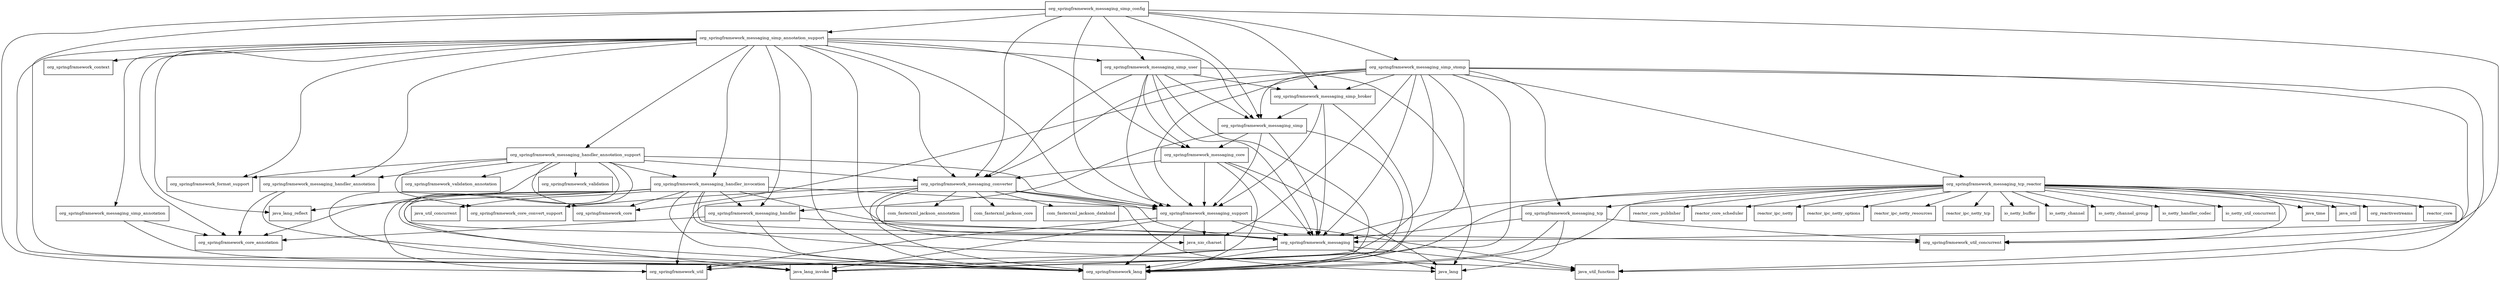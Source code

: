 digraph spring_messaging_5_0_2_RELEASE_package_dependencies {
  node [shape = box, fontsize=10.0];
  org_springframework_messaging -> java_lang;
  org_springframework_messaging -> java_lang_invoke;
  org_springframework_messaging -> java_util_function;
  org_springframework_messaging -> org_springframework_lang;
  org_springframework_messaging -> org_springframework_util;
  org_springframework_messaging_converter -> com_fasterxml_jackson_annotation;
  org_springframework_messaging_converter -> com_fasterxml_jackson_core;
  org_springframework_messaging_converter -> com_fasterxml_jackson_databind;
  org_springframework_messaging_converter -> java_lang;
  org_springframework_messaging_converter -> java_nio_charset;
  org_springframework_messaging_converter -> org_springframework_core_convert_support;
  org_springframework_messaging_converter -> org_springframework_lang;
  org_springframework_messaging_converter -> org_springframework_messaging;
  org_springframework_messaging_converter -> org_springframework_messaging_support;
  org_springframework_messaging_converter -> org_springframework_util;
  org_springframework_messaging_core -> java_lang;
  org_springframework_messaging_core -> org_springframework_lang;
  org_springframework_messaging_core -> org_springframework_messaging;
  org_springframework_messaging_core -> org_springframework_messaging_converter;
  org_springframework_messaging_core -> org_springframework_messaging_support;
  org_springframework_messaging_handler -> org_springframework_core_annotation;
  org_springframework_messaging_handler -> org_springframework_lang;
  org_springframework_messaging_handler -> org_springframework_messaging;
  org_springframework_messaging_handler_annotation -> org_springframework_core_annotation;
  org_springframework_messaging_handler_annotation -> org_springframework_lang;
  org_springframework_messaging_handler_annotation_support -> java_lang_invoke;
  org_springframework_messaging_handler_annotation_support -> org_springframework_core;
  org_springframework_messaging_handler_annotation_support -> org_springframework_core_convert_support;
  org_springframework_messaging_handler_annotation_support -> org_springframework_format_support;
  org_springframework_messaging_handler_annotation_support -> org_springframework_lang;
  org_springframework_messaging_handler_annotation_support -> org_springframework_messaging;
  org_springframework_messaging_handler_annotation_support -> org_springframework_messaging_converter;
  org_springframework_messaging_handler_annotation_support -> org_springframework_messaging_handler_annotation;
  org_springframework_messaging_handler_annotation_support -> org_springframework_messaging_handler_invocation;
  org_springframework_messaging_handler_annotation_support -> org_springframework_messaging_support;
  org_springframework_messaging_handler_annotation_support -> org_springframework_validation;
  org_springframework_messaging_handler_annotation_support -> org_springframework_validation_annotation;
  org_springframework_messaging_handler_invocation -> java_lang_invoke;
  org_springframework_messaging_handler_invocation -> java_lang_reflect;
  org_springframework_messaging_handler_invocation -> java_util_concurrent;
  org_springframework_messaging_handler_invocation -> java_util_function;
  org_springframework_messaging_handler_invocation -> org_springframework_core;
  org_springframework_messaging_handler_invocation -> org_springframework_core_annotation;
  org_springframework_messaging_handler_invocation -> org_springframework_lang;
  org_springframework_messaging_handler_invocation -> org_springframework_messaging;
  org_springframework_messaging_handler_invocation -> org_springframework_messaging_handler;
  org_springframework_messaging_handler_invocation -> org_springframework_messaging_support;
  org_springframework_messaging_handler_invocation -> org_springframework_util;
  org_springframework_messaging_handler_invocation -> org_springframework_util_concurrent;
  org_springframework_messaging_simp -> org_springframework_lang;
  org_springframework_messaging_simp -> org_springframework_messaging;
  org_springframework_messaging_simp -> org_springframework_messaging_core;
  org_springframework_messaging_simp -> org_springframework_messaging_handler;
  org_springframework_messaging_simp -> org_springframework_messaging_support;
  org_springframework_messaging_simp_annotation -> org_springframework_core_annotation;
  org_springframework_messaging_simp_annotation -> org_springframework_lang;
  org_springframework_messaging_simp_annotation_support -> java_lang_invoke;
  org_springframework_messaging_simp_annotation_support -> java_lang_reflect;
  org_springframework_messaging_simp_annotation_support -> org_springframework_context;
  org_springframework_messaging_simp_annotation_support -> org_springframework_core_annotation;
  org_springframework_messaging_simp_annotation_support -> org_springframework_format_support;
  org_springframework_messaging_simp_annotation_support -> org_springframework_lang;
  org_springframework_messaging_simp_annotation_support -> org_springframework_messaging;
  org_springframework_messaging_simp_annotation_support -> org_springframework_messaging_converter;
  org_springframework_messaging_simp_annotation_support -> org_springframework_messaging_core;
  org_springframework_messaging_simp_annotation_support -> org_springframework_messaging_handler;
  org_springframework_messaging_simp_annotation_support -> org_springframework_messaging_handler_annotation;
  org_springframework_messaging_simp_annotation_support -> org_springframework_messaging_handler_annotation_support;
  org_springframework_messaging_simp_annotation_support -> org_springframework_messaging_handler_invocation;
  org_springframework_messaging_simp_annotation_support -> org_springframework_messaging_simp;
  org_springframework_messaging_simp_annotation_support -> org_springframework_messaging_simp_annotation;
  org_springframework_messaging_simp_annotation_support -> org_springframework_messaging_simp_user;
  org_springframework_messaging_simp_annotation_support -> org_springframework_messaging_support;
  org_springframework_messaging_simp_broker -> org_springframework_lang;
  org_springframework_messaging_simp_broker -> org_springframework_messaging;
  org_springframework_messaging_simp_broker -> org_springframework_messaging_simp;
  org_springframework_messaging_simp_broker -> org_springframework_messaging_support;
  org_springframework_messaging_simp_config -> org_springframework_lang;
  org_springframework_messaging_simp_config -> org_springframework_messaging;
  org_springframework_messaging_simp_config -> org_springframework_messaging_converter;
  org_springframework_messaging_simp_config -> org_springframework_messaging_simp;
  org_springframework_messaging_simp_config -> org_springframework_messaging_simp_annotation_support;
  org_springframework_messaging_simp_config -> org_springframework_messaging_simp_broker;
  org_springframework_messaging_simp_config -> org_springframework_messaging_simp_stomp;
  org_springframework_messaging_simp_config -> org_springframework_messaging_simp_user;
  org_springframework_messaging_simp_config -> org_springframework_messaging_support;
  org_springframework_messaging_simp_config -> org_springframework_util;
  org_springframework_messaging_simp_stomp -> java_lang_invoke;
  org_springframework_messaging_simp_stomp -> java_nio_charset;
  org_springframework_messaging_simp_stomp -> java_util_function;
  org_springframework_messaging_simp_stomp -> org_springframework_core;
  org_springframework_messaging_simp_stomp -> org_springframework_lang;
  org_springframework_messaging_simp_stomp -> org_springframework_messaging;
  org_springframework_messaging_simp_stomp -> org_springframework_messaging_converter;
  org_springframework_messaging_simp_stomp -> org_springframework_messaging_simp;
  org_springframework_messaging_simp_stomp -> org_springframework_messaging_simp_broker;
  org_springframework_messaging_simp_stomp -> org_springframework_messaging_support;
  org_springframework_messaging_simp_stomp -> org_springframework_messaging_tcp;
  org_springframework_messaging_simp_stomp -> org_springframework_messaging_tcp_reactor;
  org_springframework_messaging_simp_stomp -> org_springframework_util;
  org_springframework_messaging_simp_stomp -> org_springframework_util_concurrent;
  org_springframework_messaging_simp_user -> java_lang;
  org_springframework_messaging_simp_user -> org_springframework_lang;
  org_springframework_messaging_simp_user -> org_springframework_messaging;
  org_springframework_messaging_simp_user -> org_springframework_messaging_converter;
  org_springframework_messaging_simp_user -> org_springframework_messaging_core;
  org_springframework_messaging_simp_user -> org_springframework_messaging_simp;
  org_springframework_messaging_simp_user -> org_springframework_messaging_simp_broker;
  org_springframework_messaging_simp_user -> org_springframework_messaging_support;
  org_springframework_messaging_support -> java_lang_invoke;
  org_springframework_messaging_support -> java_nio_charset;
  org_springframework_messaging_support -> java_util_function;
  org_springframework_messaging_support -> org_springframework_lang;
  org_springframework_messaging_support -> org_springframework_messaging;
  org_springframework_messaging_support -> org_springframework_util;
  org_springframework_messaging_tcp -> java_lang;
  org_springframework_messaging_tcp -> org_springframework_lang;
  org_springframework_messaging_tcp -> org_springframework_messaging;
  org_springframework_messaging_tcp -> org_springframework_util_concurrent;
  org_springframework_messaging_tcp_reactor -> io_netty_buffer;
  org_springframework_messaging_tcp_reactor -> io_netty_channel;
  org_springframework_messaging_tcp_reactor -> io_netty_channel_group;
  org_springframework_messaging_tcp_reactor -> io_netty_handler_codec;
  org_springframework_messaging_tcp_reactor -> io_netty_util_concurrent;
  org_springframework_messaging_tcp_reactor -> java_lang_invoke;
  org_springframework_messaging_tcp_reactor -> java_time;
  org_springframework_messaging_tcp_reactor -> java_util;
  org_springframework_messaging_tcp_reactor -> java_util_function;
  org_springframework_messaging_tcp_reactor -> org_reactivestreams;
  org_springframework_messaging_tcp_reactor -> org_springframework_lang;
  org_springframework_messaging_tcp_reactor -> org_springframework_messaging;
  org_springframework_messaging_tcp_reactor -> org_springframework_messaging_tcp;
  org_springframework_messaging_tcp_reactor -> org_springframework_util_concurrent;
  org_springframework_messaging_tcp_reactor -> reactor_core;
  org_springframework_messaging_tcp_reactor -> reactor_core_publisher;
  org_springframework_messaging_tcp_reactor -> reactor_core_scheduler;
  org_springframework_messaging_tcp_reactor -> reactor_ipc_netty;
  org_springframework_messaging_tcp_reactor -> reactor_ipc_netty_options;
  org_springframework_messaging_tcp_reactor -> reactor_ipc_netty_resources;
  org_springframework_messaging_tcp_reactor -> reactor_ipc_netty_tcp;
}
